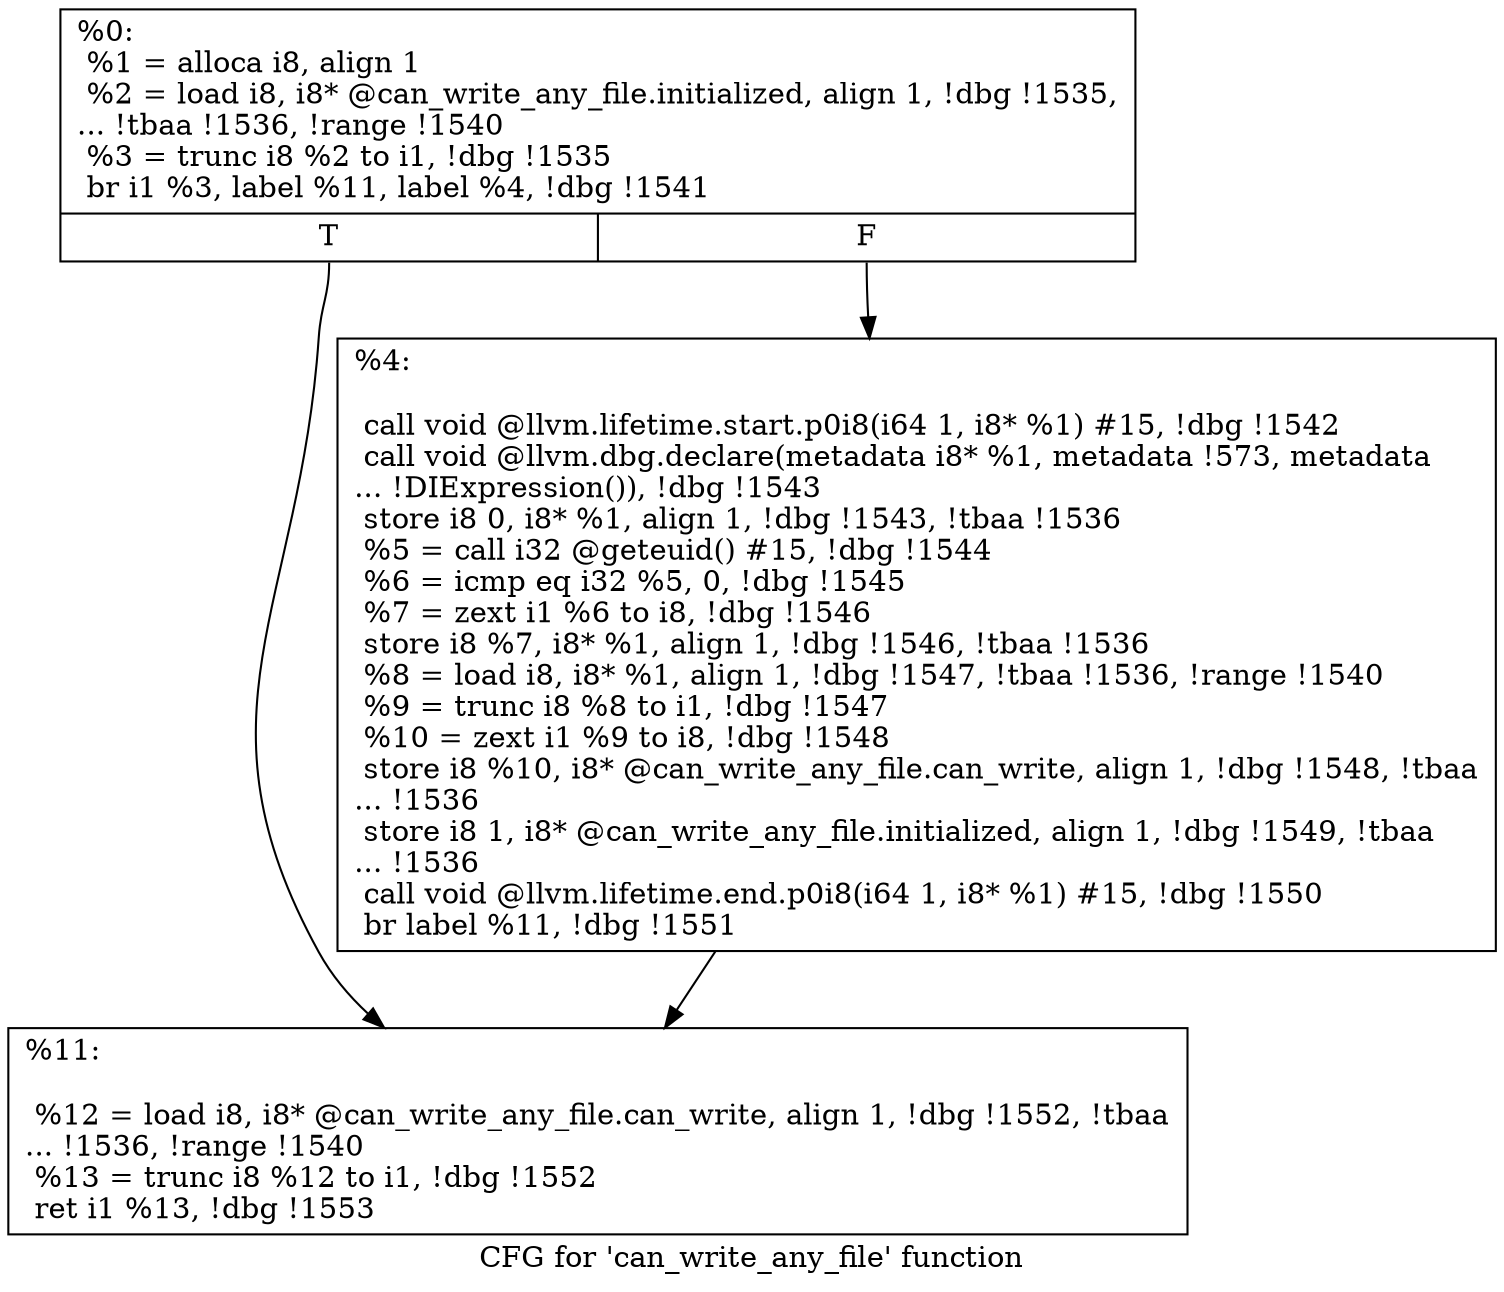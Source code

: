 digraph "CFG for 'can_write_any_file' function" {
	label="CFG for 'can_write_any_file' function";

	Node0x2b30890 [shape=record,label="{%0:\l  %1 = alloca i8, align 1\l  %2 = load i8, i8* @can_write_any_file.initialized, align 1, !dbg !1535,\l... !tbaa !1536, !range !1540\l  %3 = trunc i8 %2 to i1, !dbg !1535\l  br i1 %3, label %11, label %4, !dbg !1541\l|{<s0>T|<s1>F}}"];
	Node0x2b30890:s0 -> Node0x2b31150;
	Node0x2b30890:s1 -> Node0x2b31100;
	Node0x2b31100 [shape=record,label="{%4:\l\l  call void @llvm.lifetime.start.p0i8(i64 1, i8* %1) #15, !dbg !1542\l  call void @llvm.dbg.declare(metadata i8* %1, metadata !573, metadata\l... !DIExpression()), !dbg !1543\l  store i8 0, i8* %1, align 1, !dbg !1543, !tbaa !1536\l  %5 = call i32 @geteuid() #15, !dbg !1544\l  %6 = icmp eq i32 %5, 0, !dbg !1545\l  %7 = zext i1 %6 to i8, !dbg !1546\l  store i8 %7, i8* %1, align 1, !dbg !1546, !tbaa !1536\l  %8 = load i8, i8* %1, align 1, !dbg !1547, !tbaa !1536, !range !1540\l  %9 = trunc i8 %8 to i1, !dbg !1547\l  %10 = zext i1 %9 to i8, !dbg !1548\l  store i8 %10, i8* @can_write_any_file.can_write, align 1, !dbg !1548, !tbaa\l... !1536\l  store i8 1, i8* @can_write_any_file.initialized, align 1, !dbg !1549, !tbaa\l... !1536\l  call void @llvm.lifetime.end.p0i8(i64 1, i8* %1) #15, !dbg !1550\l  br label %11, !dbg !1551\l}"];
	Node0x2b31100 -> Node0x2b31150;
	Node0x2b31150 [shape=record,label="{%11:\l\l  %12 = load i8, i8* @can_write_any_file.can_write, align 1, !dbg !1552, !tbaa\l... !1536, !range !1540\l  %13 = trunc i8 %12 to i1, !dbg !1552\l  ret i1 %13, !dbg !1553\l}"];
}
